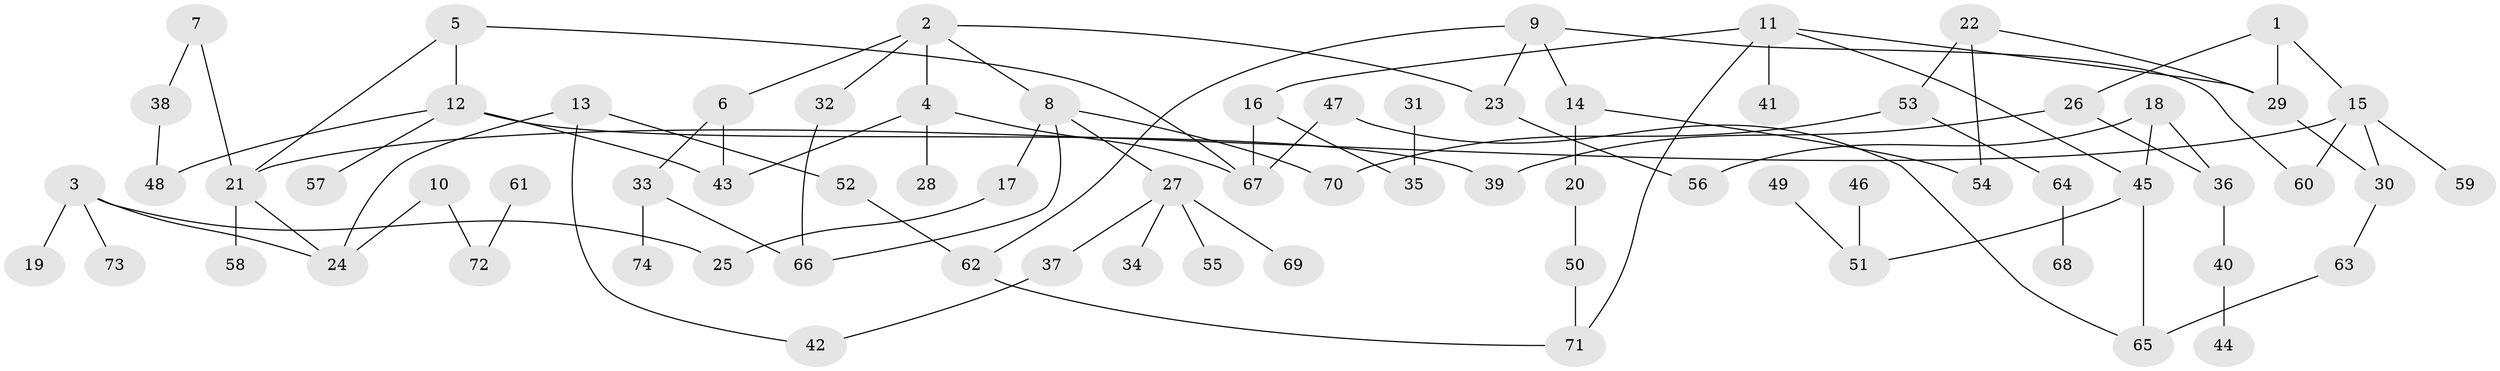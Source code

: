 // original degree distribution, {3: 0.19047619047619047, 6: 0.02857142857142857, 5: 0.08571428571428572, 4: 0.0761904761904762, 2: 0.26666666666666666, 1: 0.3523809523809524}
// Generated by graph-tools (version 1.1) at 2025/36/03/04/25 23:36:03]
// undirected, 74 vertices, 93 edges
graph export_dot {
  node [color=gray90,style=filled];
  1;
  2;
  3;
  4;
  5;
  6;
  7;
  8;
  9;
  10;
  11;
  12;
  13;
  14;
  15;
  16;
  17;
  18;
  19;
  20;
  21;
  22;
  23;
  24;
  25;
  26;
  27;
  28;
  29;
  30;
  31;
  32;
  33;
  34;
  35;
  36;
  37;
  38;
  39;
  40;
  41;
  42;
  43;
  44;
  45;
  46;
  47;
  48;
  49;
  50;
  51;
  52;
  53;
  54;
  55;
  56;
  57;
  58;
  59;
  60;
  61;
  62;
  63;
  64;
  65;
  66;
  67;
  68;
  69;
  70;
  71;
  72;
  73;
  74;
  1 -- 15 [weight=1.0];
  1 -- 26 [weight=1.0];
  1 -- 29 [weight=1.0];
  2 -- 4 [weight=1.0];
  2 -- 6 [weight=1.0];
  2 -- 8 [weight=1.0];
  2 -- 23 [weight=1.0];
  2 -- 32 [weight=1.0];
  3 -- 19 [weight=1.0];
  3 -- 24 [weight=1.0];
  3 -- 25 [weight=1.0];
  3 -- 73 [weight=1.0];
  4 -- 28 [weight=1.0];
  4 -- 43 [weight=1.0];
  4 -- 67 [weight=1.0];
  5 -- 12 [weight=1.0];
  5 -- 21 [weight=1.0];
  5 -- 67 [weight=1.0];
  6 -- 33 [weight=1.0];
  6 -- 43 [weight=1.0];
  7 -- 21 [weight=1.0];
  7 -- 38 [weight=1.0];
  8 -- 17 [weight=1.0];
  8 -- 27 [weight=1.0];
  8 -- 66 [weight=1.0];
  8 -- 70 [weight=1.0];
  9 -- 14 [weight=1.0];
  9 -- 23 [weight=1.0];
  9 -- 60 [weight=1.0];
  9 -- 62 [weight=1.0];
  10 -- 24 [weight=1.0];
  10 -- 72 [weight=1.0];
  11 -- 16 [weight=1.0];
  11 -- 29 [weight=1.0];
  11 -- 41 [weight=1.0];
  11 -- 45 [weight=1.0];
  11 -- 71 [weight=1.0];
  12 -- 39 [weight=1.0];
  12 -- 43 [weight=1.0];
  12 -- 48 [weight=1.0];
  12 -- 57 [weight=1.0];
  13 -- 24 [weight=1.0];
  13 -- 42 [weight=1.0];
  13 -- 52 [weight=1.0];
  14 -- 20 [weight=1.0];
  14 -- 54 [weight=1.0];
  15 -- 21 [weight=1.0];
  15 -- 30 [weight=1.0];
  15 -- 59 [weight=1.0];
  15 -- 60 [weight=1.0];
  16 -- 35 [weight=1.0];
  16 -- 67 [weight=1.0];
  17 -- 25 [weight=1.0];
  18 -- 36 [weight=1.0];
  18 -- 45 [weight=1.0];
  18 -- 56 [weight=1.0];
  20 -- 50 [weight=1.0];
  21 -- 24 [weight=1.0];
  21 -- 58 [weight=1.0];
  22 -- 29 [weight=1.0];
  22 -- 53 [weight=1.0];
  22 -- 54 [weight=1.0];
  23 -- 56 [weight=1.0];
  26 -- 36 [weight=1.0];
  26 -- 39 [weight=1.0];
  27 -- 34 [weight=1.0];
  27 -- 37 [weight=1.0];
  27 -- 55 [weight=1.0];
  27 -- 69 [weight=1.0];
  29 -- 30 [weight=1.0];
  30 -- 63 [weight=1.0];
  31 -- 35 [weight=1.0];
  32 -- 66 [weight=1.0];
  33 -- 66 [weight=1.0];
  33 -- 74 [weight=1.0];
  36 -- 40 [weight=1.0];
  37 -- 42 [weight=1.0];
  38 -- 48 [weight=1.0];
  40 -- 44 [weight=1.0];
  45 -- 51 [weight=1.0];
  45 -- 65 [weight=1.0];
  46 -- 51 [weight=1.0];
  47 -- 65 [weight=1.0];
  47 -- 67 [weight=1.0];
  49 -- 51 [weight=1.0];
  50 -- 71 [weight=1.0];
  52 -- 62 [weight=1.0];
  53 -- 64 [weight=1.0];
  53 -- 70 [weight=1.0];
  61 -- 72 [weight=1.0];
  62 -- 71 [weight=1.0];
  63 -- 65 [weight=1.0];
  64 -- 68 [weight=1.0];
}
